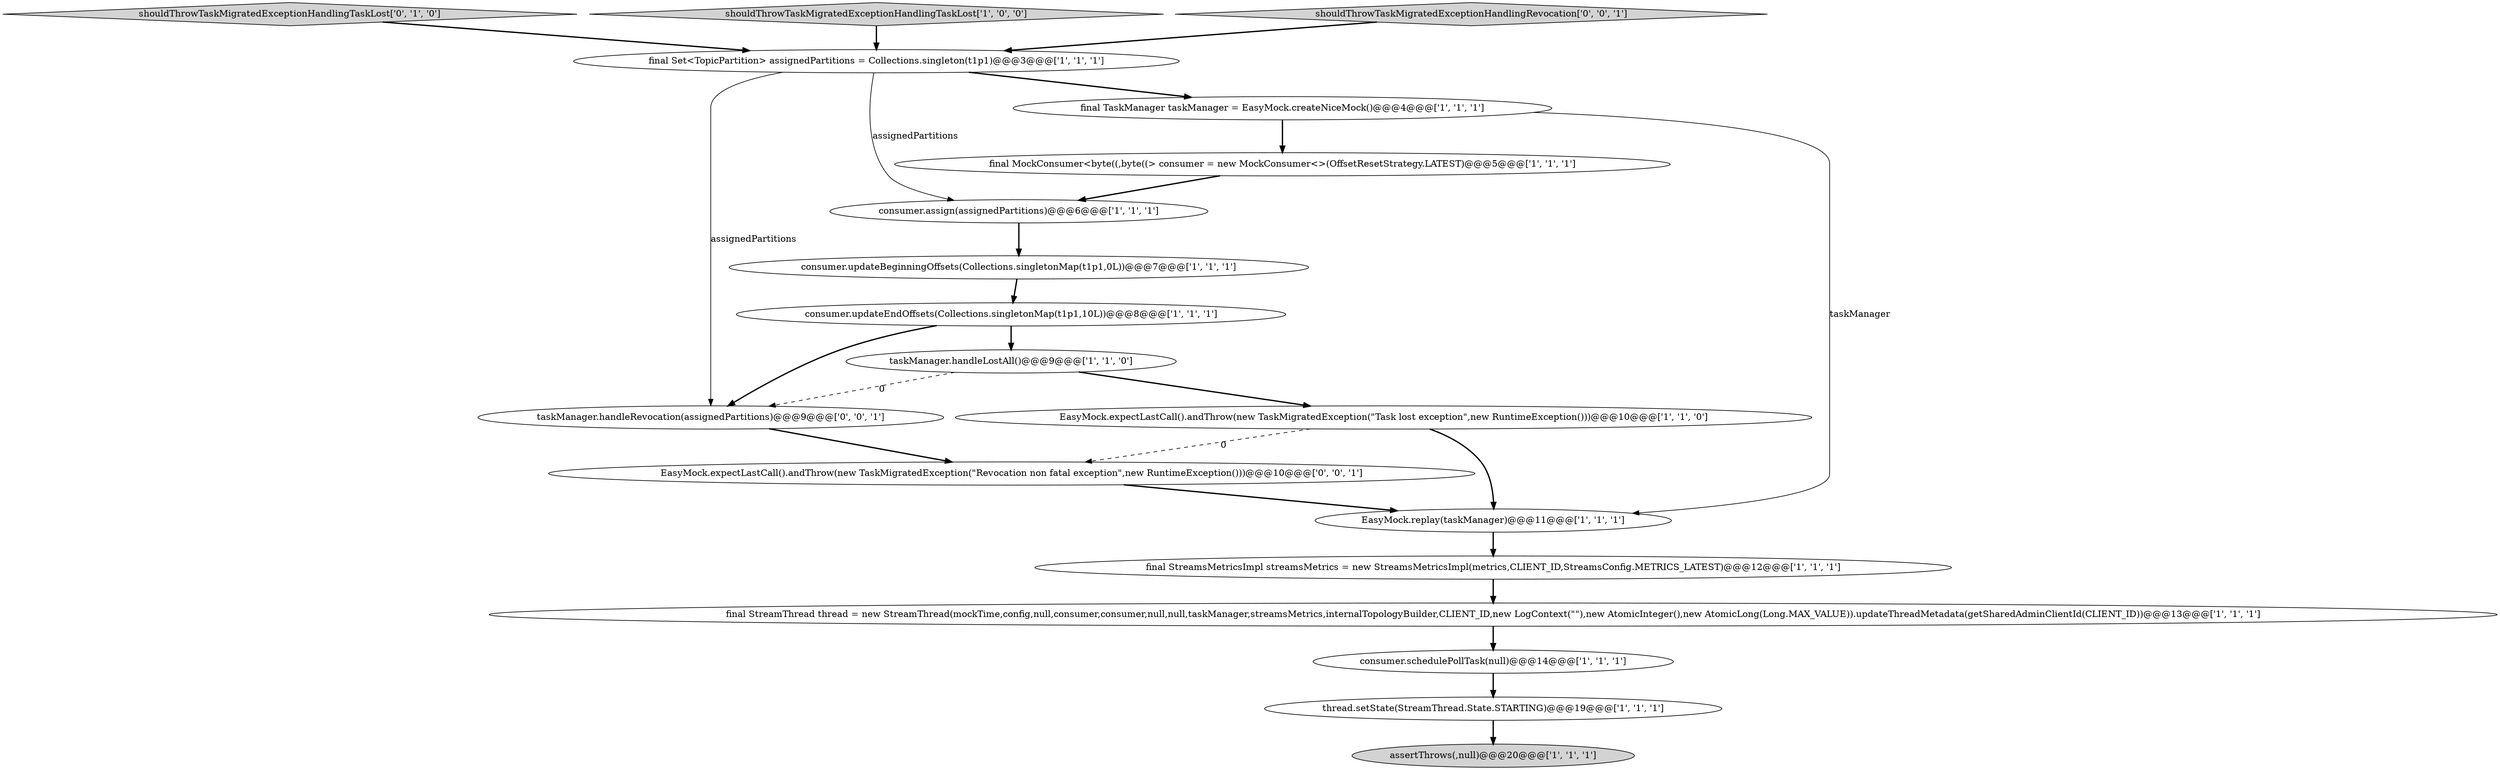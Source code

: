 digraph {
18 [style = filled, label = "taskManager.handleRevocation(assignedPartitions)@@@9@@@['0', '0', '1']", fillcolor = white, shape = ellipse image = "AAA0AAABBB3BBB"];
0 [style = filled, label = "consumer.schedulePollTask(null)@@@14@@@['1', '1', '1']", fillcolor = white, shape = ellipse image = "AAA0AAABBB1BBB"];
9 [style = filled, label = "final StreamsMetricsImpl streamsMetrics = new StreamsMetricsImpl(metrics,CLIENT_ID,StreamsConfig.METRICS_LATEST)@@@12@@@['1', '1', '1']", fillcolor = white, shape = ellipse image = "AAA0AAABBB1BBB"];
15 [style = filled, label = "shouldThrowTaskMigratedExceptionHandlingTaskLost['0', '1', '0']", fillcolor = lightgray, shape = diamond image = "AAA0AAABBB2BBB"];
17 [style = filled, label = "EasyMock.expectLastCall().andThrow(new TaskMigratedException(\"Revocation non fatal exception\",new RuntimeException()))@@@10@@@['0', '0', '1']", fillcolor = white, shape = ellipse image = "AAA0AAABBB3BBB"];
11 [style = filled, label = "consumer.assign(assignedPartitions)@@@6@@@['1', '1', '1']", fillcolor = white, shape = ellipse image = "AAA0AAABBB1BBB"];
1 [style = filled, label = "consumer.updateBeginningOffsets(Collections.singletonMap(t1p1,0L))@@@7@@@['1', '1', '1']", fillcolor = white, shape = ellipse image = "AAA0AAABBB1BBB"];
4 [style = filled, label = "final Set<TopicPartition> assignedPartitions = Collections.singleton(t1p1)@@@3@@@['1', '1', '1']", fillcolor = white, shape = ellipse image = "AAA0AAABBB1BBB"];
5 [style = filled, label = "EasyMock.expectLastCall().andThrow(new TaskMigratedException(\"Task lost exception\",new RuntimeException()))@@@10@@@['1', '1', '0']", fillcolor = white, shape = ellipse image = "AAA0AAABBB1BBB"];
10 [style = filled, label = "taskManager.handleLostAll()@@@9@@@['1', '1', '0']", fillcolor = white, shape = ellipse image = "AAA0AAABBB1BBB"];
7 [style = filled, label = "assertThrows(,null)@@@20@@@['1', '1', '1']", fillcolor = lightgray, shape = ellipse image = "AAA0AAABBB1BBB"];
12 [style = filled, label = "final MockConsumer<byte((,byte((> consumer = new MockConsumer<>(OffsetResetStrategy.LATEST)@@@5@@@['1', '1', '1']", fillcolor = white, shape = ellipse image = "AAA0AAABBB1BBB"];
3 [style = filled, label = "thread.setState(StreamThread.State.STARTING)@@@19@@@['1', '1', '1']", fillcolor = white, shape = ellipse image = "AAA0AAABBB1BBB"];
13 [style = filled, label = "EasyMock.replay(taskManager)@@@11@@@['1', '1', '1']", fillcolor = white, shape = ellipse image = "AAA0AAABBB1BBB"];
14 [style = filled, label = "shouldThrowTaskMigratedExceptionHandlingTaskLost['1', '0', '0']", fillcolor = lightgray, shape = diamond image = "AAA0AAABBB1BBB"];
6 [style = filled, label = "final StreamThread thread = new StreamThread(mockTime,config,null,consumer,consumer,null,null,taskManager,streamsMetrics,internalTopologyBuilder,CLIENT_ID,new LogContext(\"\"),new AtomicInteger(),new AtomicLong(Long.MAX_VALUE)).updateThreadMetadata(getSharedAdminClientId(CLIENT_ID))@@@13@@@['1', '1', '1']", fillcolor = white, shape = ellipse image = "AAA0AAABBB1BBB"];
8 [style = filled, label = "final TaskManager taskManager = EasyMock.createNiceMock()@@@4@@@['1', '1', '1']", fillcolor = white, shape = ellipse image = "AAA0AAABBB1BBB"];
16 [style = filled, label = "shouldThrowTaskMigratedExceptionHandlingRevocation['0', '0', '1']", fillcolor = lightgray, shape = diamond image = "AAA0AAABBB3BBB"];
2 [style = filled, label = "consumer.updateEndOffsets(Collections.singletonMap(t1p1,10L))@@@8@@@['1', '1', '1']", fillcolor = white, shape = ellipse image = "AAA0AAABBB1BBB"];
0->3 [style = bold, label=""];
11->1 [style = bold, label=""];
12->11 [style = bold, label=""];
18->17 [style = bold, label=""];
4->18 [style = solid, label="assignedPartitions"];
2->18 [style = bold, label=""];
6->0 [style = bold, label=""];
2->10 [style = bold, label=""];
9->6 [style = bold, label=""];
10->5 [style = bold, label=""];
5->17 [style = dashed, label="0"];
3->7 [style = bold, label=""];
5->13 [style = bold, label=""];
8->13 [style = solid, label="taskManager"];
15->4 [style = bold, label=""];
4->11 [style = solid, label="assignedPartitions"];
4->8 [style = bold, label=""];
1->2 [style = bold, label=""];
17->13 [style = bold, label=""];
13->9 [style = bold, label=""];
16->4 [style = bold, label=""];
8->12 [style = bold, label=""];
10->18 [style = dashed, label="0"];
14->4 [style = bold, label=""];
}
